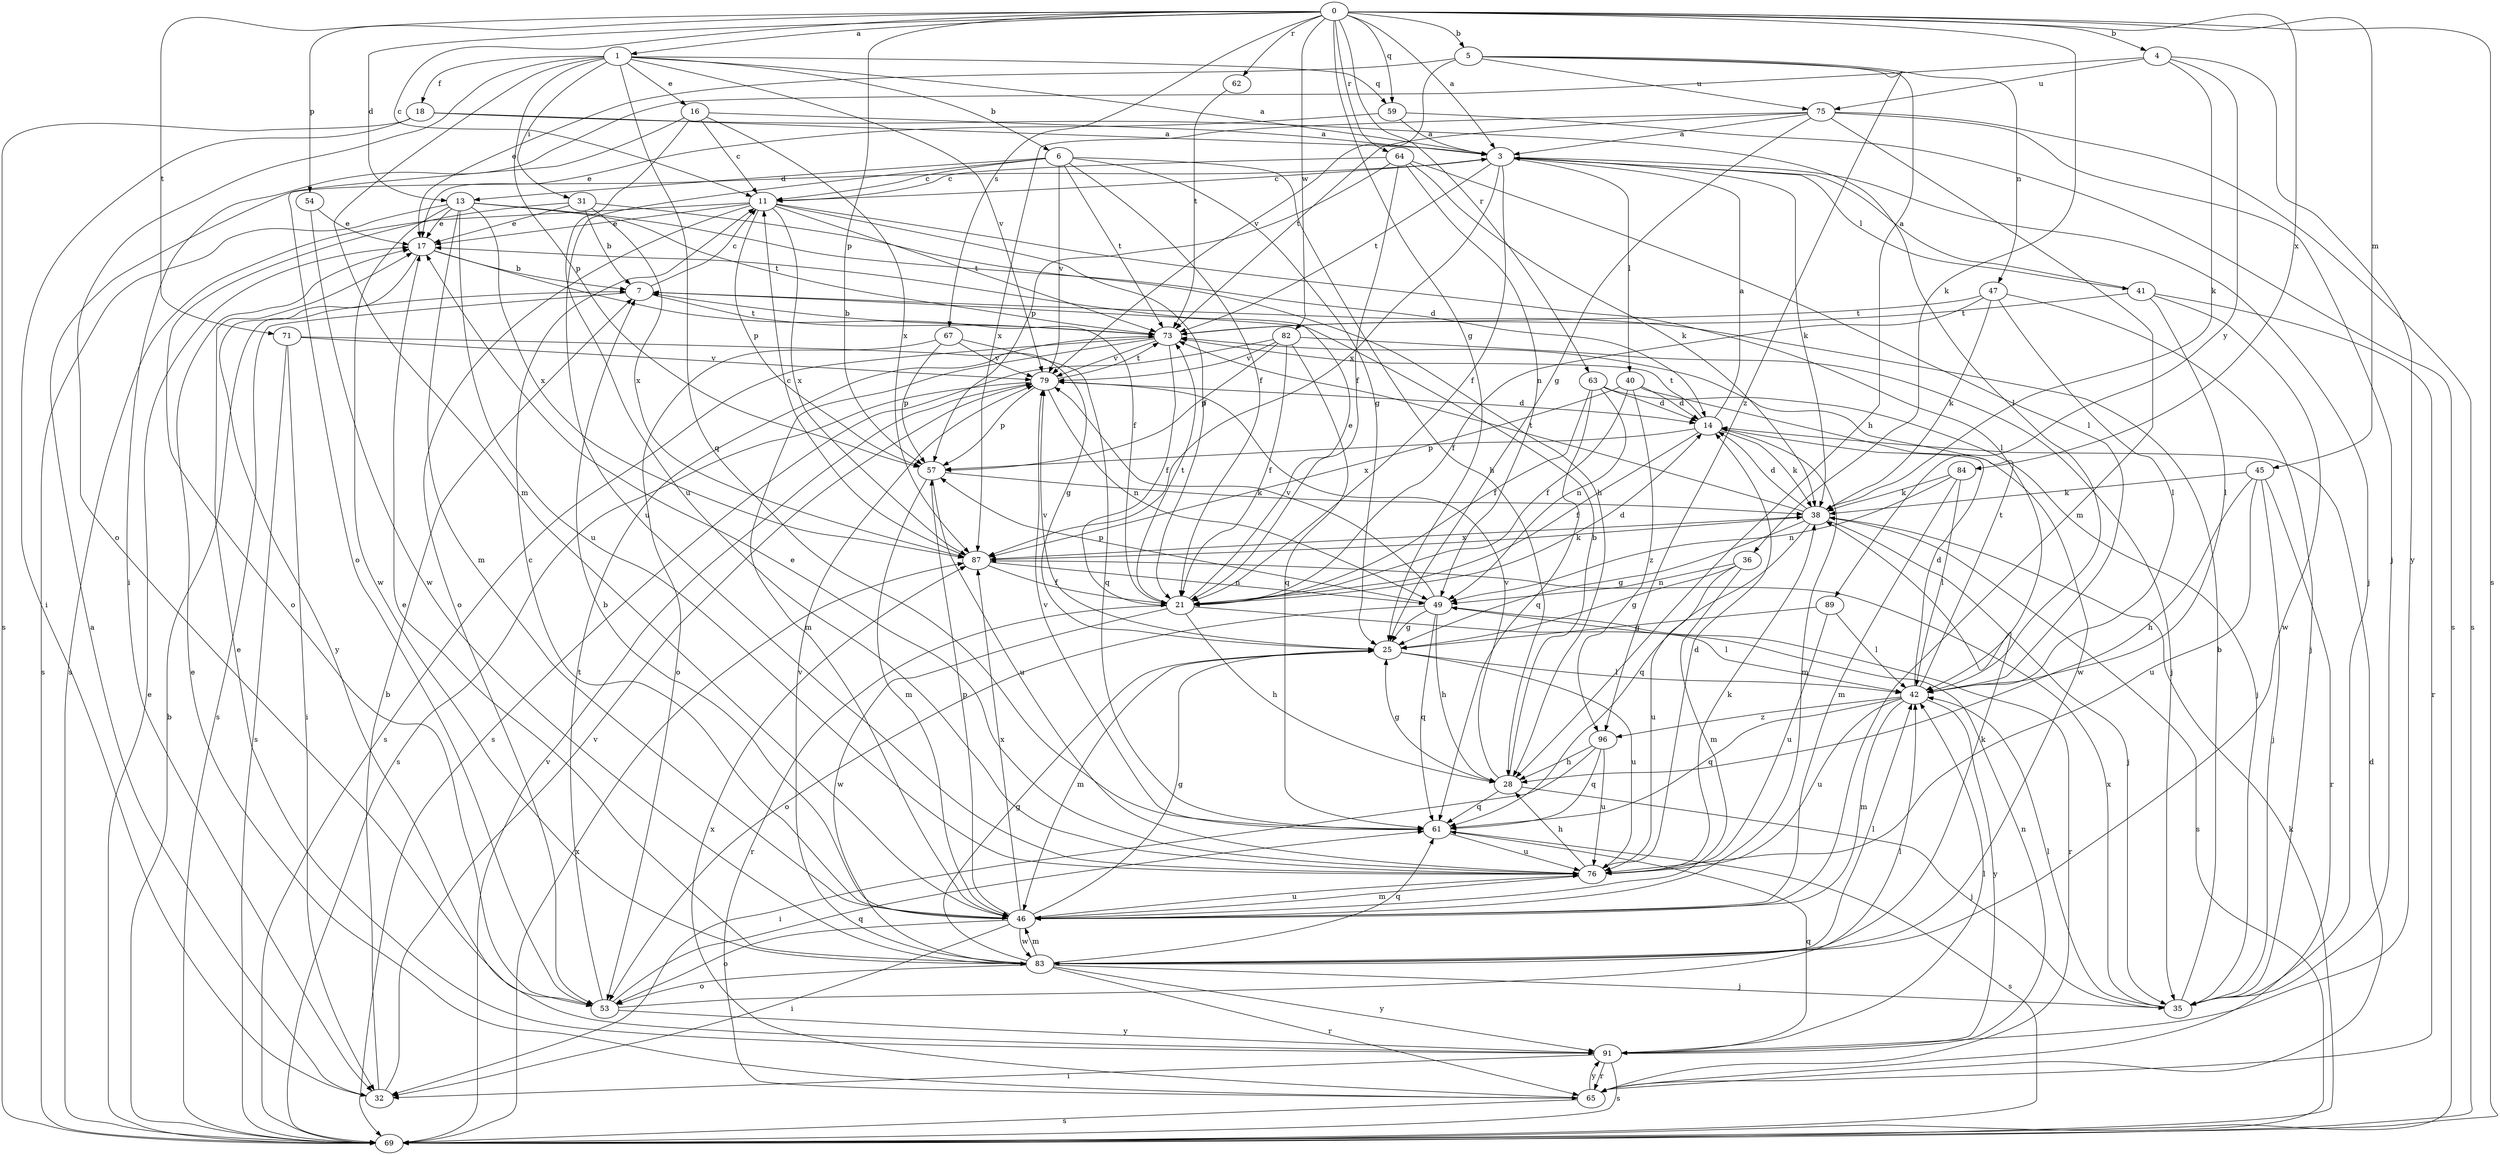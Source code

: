 strict digraph  {
0;
1;
3;
4;
5;
6;
7;
11;
13;
14;
16;
17;
18;
21;
25;
28;
31;
32;
35;
36;
38;
40;
41;
42;
45;
46;
47;
49;
53;
54;
57;
59;
61;
62;
63;
64;
65;
67;
69;
71;
73;
75;
76;
79;
82;
83;
84;
87;
89;
91;
96;
0 -> 1  [label=a];
0 -> 3  [label=a];
0 -> 4  [label=b];
0 -> 5  [label=b];
0 -> 11  [label=c];
0 -> 13  [label=d];
0 -> 25  [label=g];
0 -> 36  [label=k];
0 -> 45  [label=m];
0 -> 54  [label=p];
0 -> 57  [label=p];
0 -> 59  [label=q];
0 -> 62  [label=r];
0 -> 63  [label=r];
0 -> 64  [label=r];
0 -> 67  [label=s];
0 -> 69  [label=s];
0 -> 71  [label=t];
0 -> 82  [label=w];
0 -> 84  [label=x];
1 -> 3  [label=a];
1 -> 6  [label=b];
1 -> 16  [label=e];
1 -> 18  [label=f];
1 -> 31  [label=i];
1 -> 46  [label=m];
1 -> 53  [label=o];
1 -> 57  [label=p];
1 -> 59  [label=q];
1 -> 61  [label=q];
1 -> 79  [label=v];
3 -> 11  [label=c];
3 -> 21  [label=f];
3 -> 35  [label=j];
3 -> 38  [label=k];
3 -> 40  [label=l];
3 -> 41  [label=l];
3 -> 73  [label=t];
3 -> 87  [label=x];
4 -> 32  [label=i];
4 -> 38  [label=k];
4 -> 75  [label=u];
4 -> 89  [label=y];
4 -> 91  [label=y];
5 -> 17  [label=e];
5 -> 28  [label=h];
5 -> 47  [label=n];
5 -> 75  [label=u];
5 -> 79  [label=v];
5 -> 96  [label=z];
6 -> 11  [label=c];
6 -> 13  [label=d];
6 -> 21  [label=f];
6 -> 25  [label=g];
6 -> 28  [label=h];
6 -> 73  [label=t];
6 -> 76  [label=u];
6 -> 79  [label=v];
7 -> 11  [label=c];
7 -> 69  [label=s];
7 -> 73  [label=t];
11 -> 17  [label=e];
11 -> 21  [label=f];
11 -> 42  [label=l];
11 -> 53  [label=o];
11 -> 57  [label=p];
11 -> 69  [label=s];
11 -> 73  [label=t];
11 -> 87  [label=x];
13 -> 14  [label=d];
13 -> 17  [label=e];
13 -> 46  [label=m];
13 -> 69  [label=s];
13 -> 73  [label=t];
13 -> 76  [label=u];
13 -> 83  [label=w];
13 -> 87  [label=x];
14 -> 3  [label=a];
14 -> 21  [label=f];
14 -> 38  [label=k];
14 -> 46  [label=m];
14 -> 57  [label=p];
14 -> 73  [label=t];
16 -> 3  [label=a];
16 -> 11  [label=c];
16 -> 53  [label=o];
16 -> 76  [label=u];
16 -> 87  [label=x];
17 -> 7  [label=b];
17 -> 21  [label=f];
17 -> 91  [label=y];
18 -> 3  [label=a];
18 -> 32  [label=i];
18 -> 42  [label=l];
18 -> 69  [label=s];
21 -> 14  [label=d];
21 -> 17  [label=e];
21 -> 28  [label=h];
21 -> 42  [label=l];
21 -> 65  [label=r];
21 -> 73  [label=t];
21 -> 83  [label=w];
25 -> 42  [label=l];
25 -> 46  [label=m];
25 -> 76  [label=u];
25 -> 79  [label=v];
28 -> 7  [label=b];
28 -> 25  [label=g];
28 -> 35  [label=j];
28 -> 61  [label=q];
28 -> 79  [label=v];
31 -> 7  [label=b];
31 -> 17  [label=e];
31 -> 28  [label=h];
31 -> 53  [label=o];
31 -> 87  [label=x];
32 -> 3  [label=a];
32 -> 7  [label=b];
32 -> 79  [label=v];
35 -> 7  [label=b];
35 -> 42  [label=l];
35 -> 87  [label=x];
36 -> 25  [label=g];
36 -> 46  [label=m];
36 -> 49  [label=n];
36 -> 76  [label=u];
38 -> 14  [label=d];
38 -> 25  [label=g];
38 -> 35  [label=j];
38 -> 61  [label=q];
38 -> 69  [label=s];
38 -> 73  [label=t];
38 -> 87  [label=x];
40 -> 14  [label=d];
40 -> 21  [label=f];
40 -> 83  [label=w];
40 -> 87  [label=x];
40 -> 96  [label=z];
41 -> 3  [label=a];
41 -> 42  [label=l];
41 -> 65  [label=r];
41 -> 73  [label=t];
41 -> 83  [label=w];
42 -> 14  [label=d];
42 -> 46  [label=m];
42 -> 61  [label=q];
42 -> 73  [label=t];
42 -> 76  [label=u];
42 -> 91  [label=y];
42 -> 96  [label=z];
45 -> 28  [label=h];
45 -> 35  [label=j];
45 -> 38  [label=k];
45 -> 65  [label=r];
45 -> 76  [label=u];
46 -> 7  [label=b];
46 -> 11  [label=c];
46 -> 25  [label=g];
46 -> 32  [label=i];
46 -> 53  [label=o];
46 -> 57  [label=p];
46 -> 76  [label=u];
46 -> 83  [label=w];
46 -> 87  [label=x];
47 -> 21  [label=f];
47 -> 35  [label=j];
47 -> 38  [label=k];
47 -> 42  [label=l];
47 -> 73  [label=t];
49 -> 25  [label=g];
49 -> 28  [label=h];
49 -> 53  [label=o];
49 -> 57  [label=p];
49 -> 61  [label=q];
49 -> 65  [label=r];
49 -> 79  [label=v];
53 -> 42  [label=l];
53 -> 61  [label=q];
53 -> 73  [label=t];
53 -> 91  [label=y];
54 -> 17  [label=e];
54 -> 83  [label=w];
57 -> 38  [label=k];
57 -> 46  [label=m];
57 -> 76  [label=u];
59 -> 3  [label=a];
59 -> 17  [label=e];
59 -> 69  [label=s];
61 -> 69  [label=s];
61 -> 76  [label=u];
61 -> 79  [label=v];
62 -> 73  [label=t];
63 -> 14  [label=d];
63 -> 21  [label=f];
63 -> 35  [label=j];
63 -> 49  [label=n];
63 -> 61  [label=q];
64 -> 11  [label=c];
64 -> 21  [label=f];
64 -> 38  [label=k];
64 -> 42  [label=l];
64 -> 49  [label=n];
64 -> 57  [label=p];
65 -> 14  [label=d];
65 -> 17  [label=e];
65 -> 69  [label=s];
65 -> 87  [label=x];
65 -> 91  [label=y];
67 -> 53  [label=o];
67 -> 57  [label=p];
67 -> 61  [label=q];
67 -> 79  [label=v];
69 -> 7  [label=b];
69 -> 17  [label=e];
69 -> 38  [label=k];
69 -> 79  [label=v];
69 -> 87  [label=x];
71 -> 25  [label=g];
71 -> 32  [label=i];
71 -> 69  [label=s];
71 -> 79  [label=v];
73 -> 7  [label=b];
73 -> 21  [label=f];
73 -> 46  [label=m];
73 -> 69  [label=s];
73 -> 79  [label=v];
75 -> 3  [label=a];
75 -> 25  [label=g];
75 -> 35  [label=j];
75 -> 46  [label=m];
75 -> 69  [label=s];
75 -> 73  [label=t];
75 -> 87  [label=x];
76 -> 14  [label=d];
76 -> 17  [label=e];
76 -> 28  [label=h];
76 -> 38  [label=k];
76 -> 46  [label=m];
79 -> 14  [label=d];
79 -> 49  [label=n];
79 -> 57  [label=p];
79 -> 69  [label=s];
79 -> 73  [label=t];
82 -> 21  [label=f];
82 -> 35  [label=j];
82 -> 57  [label=p];
82 -> 61  [label=q];
82 -> 69  [label=s];
82 -> 79  [label=v];
83 -> 17  [label=e];
83 -> 25  [label=g];
83 -> 35  [label=j];
83 -> 38  [label=k];
83 -> 42  [label=l];
83 -> 46  [label=m];
83 -> 53  [label=o];
83 -> 61  [label=q];
83 -> 65  [label=r];
83 -> 79  [label=v];
83 -> 91  [label=y];
84 -> 38  [label=k];
84 -> 42  [label=l];
84 -> 46  [label=m];
84 -> 49  [label=n];
87 -> 11  [label=c];
87 -> 21  [label=f];
87 -> 38  [label=k];
87 -> 49  [label=n];
89 -> 25  [label=g];
89 -> 42  [label=l];
89 -> 76  [label=u];
91 -> 17  [label=e];
91 -> 32  [label=i];
91 -> 42  [label=l];
91 -> 49  [label=n];
91 -> 61  [label=q];
91 -> 65  [label=r];
91 -> 69  [label=s];
96 -> 28  [label=h];
96 -> 32  [label=i];
96 -> 61  [label=q];
96 -> 76  [label=u];
}
